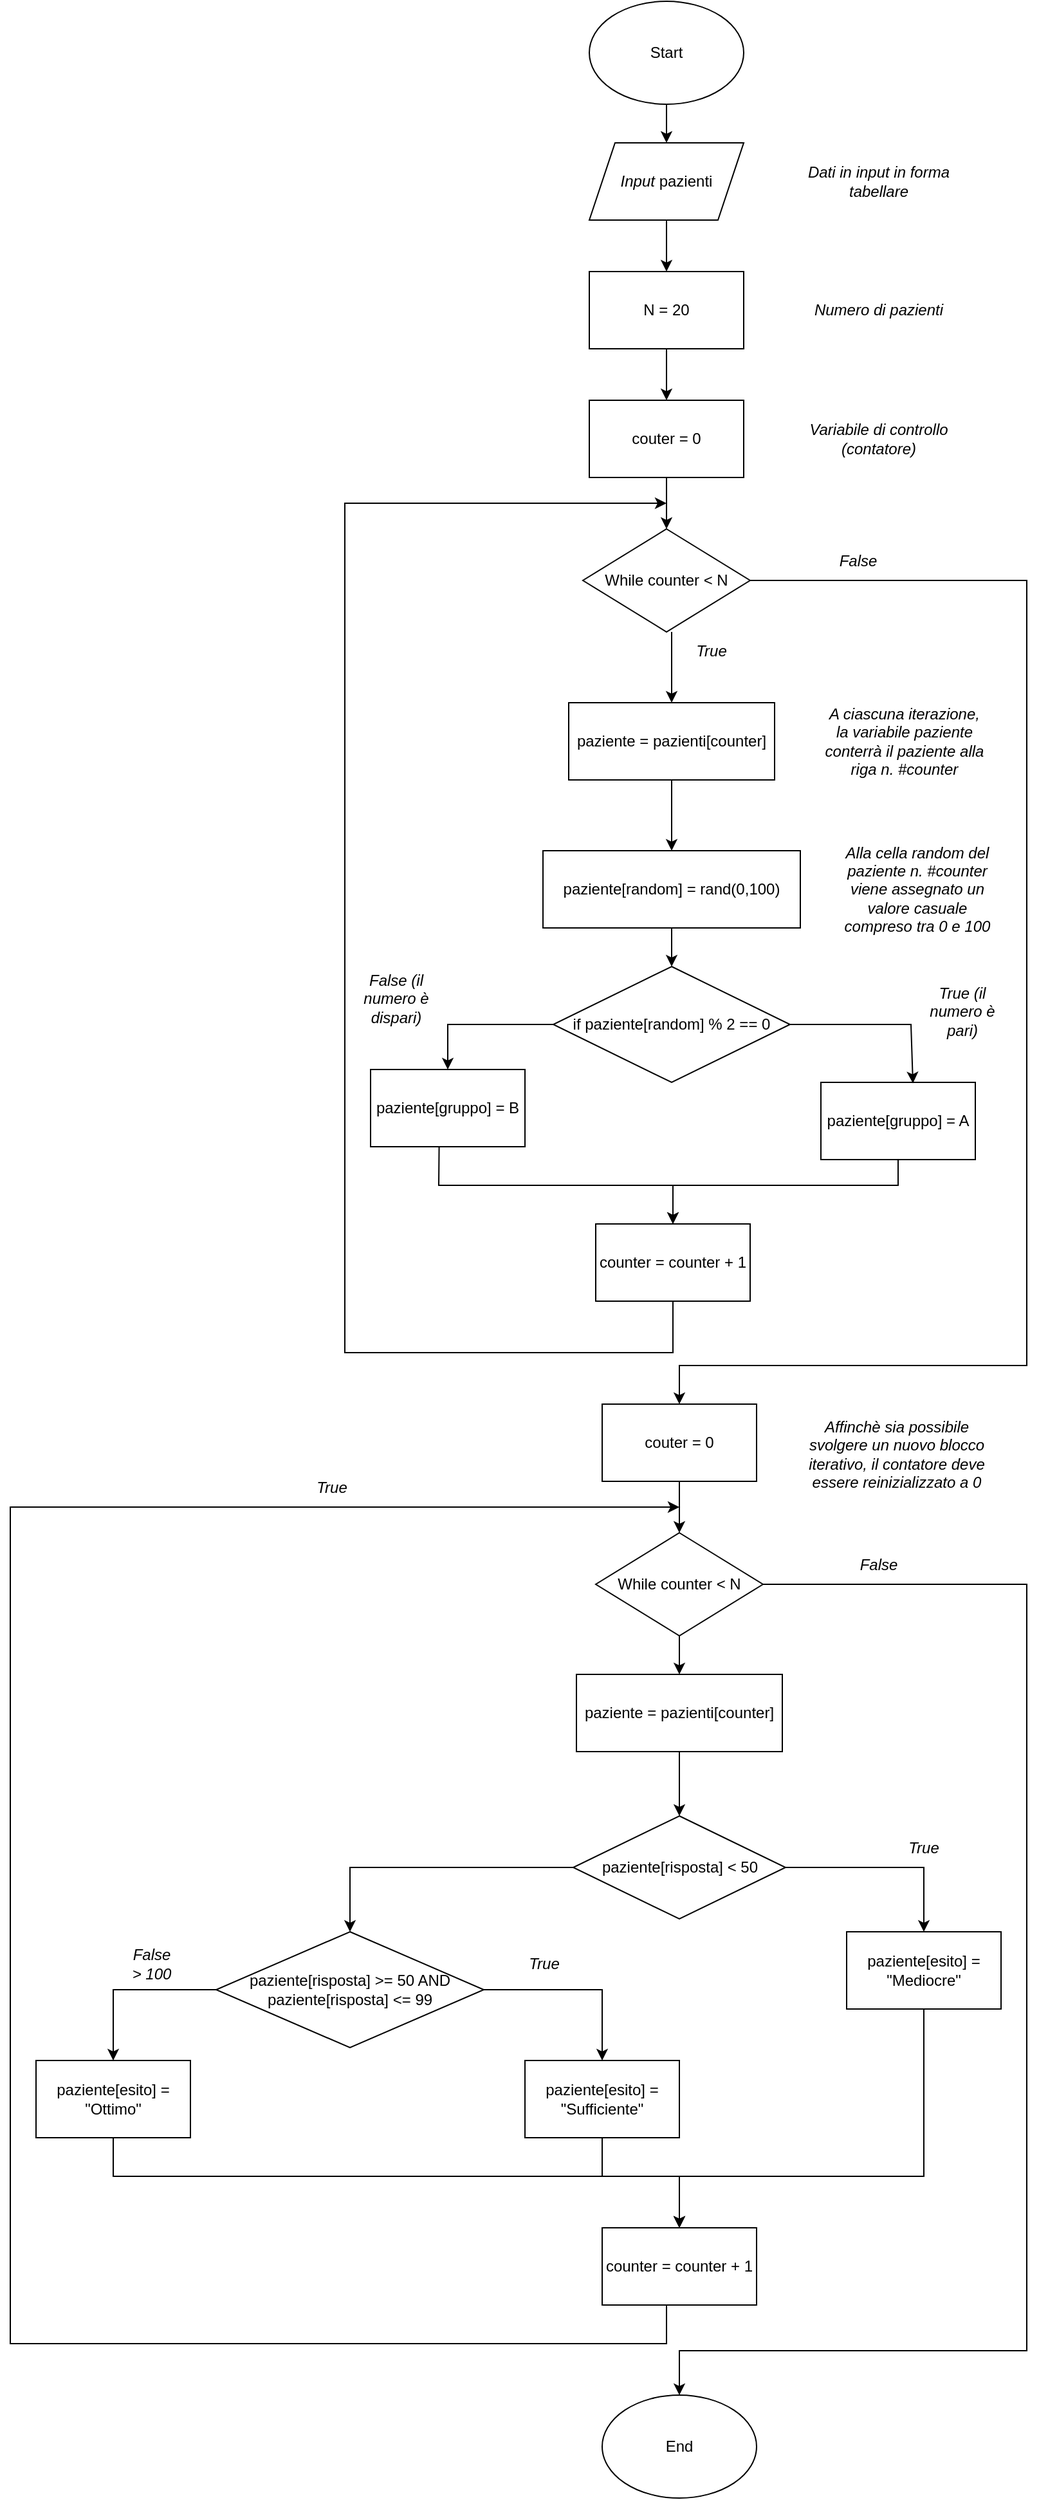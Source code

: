 <mxfile version="15.8.9" type="device"><diagram id="C5RBs43oDa-KdzZeNtuy" name="Page-1"><mxGraphModel dx="2315" dy="641" grid="1" gridSize="10" guides="1" tooltips="1" connect="1" arrows="1" fold="1" page="1" pageScale="1" pageWidth="827" pageHeight="1169" math="0" shadow="0"><root><mxCell id="WIyWlLk6GJQsqaUBKTNV-0"/><mxCell id="WIyWlLk6GJQsqaUBKTNV-1" parent="WIyWlLk6GJQsqaUBKTNV-0"/><mxCell id="w5Un_mV4RhR3Q-d3v7OH-0" value="Start" style="ellipse;whiteSpace=wrap;html=1;" parent="WIyWlLk6GJQsqaUBKTNV-1" vertex="1"><mxGeometry x="350" y="10" width="120" height="80" as="geometry"/></mxCell><mxCell id="w5Un_mV4RhR3Q-d3v7OH-2" value="&lt;i&gt;Dati in input in forma tabellare&lt;/i&gt;" style="text;html=1;strokeColor=none;fillColor=none;align=center;verticalAlign=middle;whiteSpace=wrap;rounded=0;" parent="WIyWlLk6GJQsqaUBKTNV-1" vertex="1"><mxGeometry x="510" y="135" width="130" height="30" as="geometry"/></mxCell><mxCell id="w5Un_mV4RhR3Q-d3v7OH-3" value="" style="endArrow=classic;html=1;rounded=0;exitX=0.5;exitY=1;exitDx=0;exitDy=0;entryX=0.5;entryY=0;entryDx=0;entryDy=0;" parent="WIyWlLk6GJQsqaUBKTNV-1" source="w5Un_mV4RhR3Q-d3v7OH-0" target="qBNp529whACu4S5oDpGD-0" edge="1"><mxGeometry width="50" height="50" relative="1" as="geometry"><mxPoint x="390" y="420" as="sourcePoint"/><mxPoint x="410" y="120" as="targetPoint"/></mxGeometry></mxCell><mxCell id="w5Un_mV4RhR3Q-d3v7OH-4" value="N = 20" style="rounded=0;whiteSpace=wrap;html=1;" parent="WIyWlLk6GJQsqaUBKTNV-1" vertex="1"><mxGeometry x="350" y="220" width="120" height="60" as="geometry"/></mxCell><mxCell id="w5Un_mV4RhR3Q-d3v7OH-5" value="&lt;i&gt;Numero di pazienti&lt;/i&gt;" style="text;html=1;strokeColor=none;fillColor=none;align=center;verticalAlign=middle;whiteSpace=wrap;rounded=0;" parent="WIyWlLk6GJQsqaUBKTNV-1" vertex="1"><mxGeometry x="510" y="235" width="130" height="30" as="geometry"/></mxCell><mxCell id="w5Un_mV4RhR3Q-d3v7OH-6" value="" style="endArrow=classic;html=1;rounded=0;entryX=0.5;entryY=0;entryDx=0;entryDy=0;exitX=0.5;exitY=1;exitDx=0;exitDy=0;" parent="WIyWlLk6GJQsqaUBKTNV-1" source="qBNp529whACu4S5oDpGD-0" target="w5Un_mV4RhR3Q-d3v7OH-4" edge="1"><mxGeometry width="50" height="50" relative="1" as="geometry"><mxPoint x="410" y="180" as="sourcePoint"/><mxPoint x="414" y="230" as="targetPoint"/></mxGeometry></mxCell><mxCell id="w5Un_mV4RhR3Q-d3v7OH-8" value="couter = 0" style="rounded=0;whiteSpace=wrap;html=1;" parent="WIyWlLk6GJQsqaUBKTNV-1" vertex="1"><mxGeometry x="350" y="320" width="120" height="60" as="geometry"/></mxCell><mxCell id="w5Un_mV4RhR3Q-d3v7OH-9" value="" style="endArrow=classic;html=1;rounded=0;entryX=0.5;entryY=0;entryDx=0;entryDy=0;" parent="WIyWlLk6GJQsqaUBKTNV-1" source="w5Un_mV4RhR3Q-d3v7OH-4" target="w5Un_mV4RhR3Q-d3v7OH-8" edge="1"><mxGeometry width="50" height="50" relative="1" as="geometry"><mxPoint x="390" y="400" as="sourcePoint"/><mxPoint x="440" y="350" as="targetPoint"/></mxGeometry></mxCell><mxCell id="w5Un_mV4RhR3Q-d3v7OH-10" value="&lt;i&gt;Variabile di controllo&lt;br&gt;(contatore)&lt;br&gt;&lt;/i&gt;" style="text;html=1;strokeColor=none;fillColor=none;align=center;verticalAlign=middle;whiteSpace=wrap;rounded=0;" parent="WIyWlLk6GJQsqaUBKTNV-1" vertex="1"><mxGeometry x="510" y="335" width="130" height="30" as="geometry"/></mxCell><mxCell id="w5Un_mV4RhR3Q-d3v7OH-11" value="While counter &amp;lt; N" style="rhombus;whiteSpace=wrap;html=1;" parent="WIyWlLk6GJQsqaUBKTNV-1" vertex="1"><mxGeometry x="345" y="420" width="130" height="80" as="geometry"/></mxCell><mxCell id="w5Un_mV4RhR3Q-d3v7OH-12" value="" style="endArrow=classic;html=1;rounded=0;entryX=0.5;entryY=0;entryDx=0;entryDy=0;exitX=0.5;exitY=1;exitDx=0;exitDy=0;" parent="WIyWlLk6GJQsqaUBKTNV-1" source="w5Un_mV4RhR3Q-d3v7OH-8" target="w5Un_mV4RhR3Q-d3v7OH-11" edge="1"><mxGeometry width="50" height="50" relative="1" as="geometry"><mxPoint x="390" y="410" as="sourcePoint"/><mxPoint x="440" y="360" as="targetPoint"/></mxGeometry></mxCell><mxCell id="w5Un_mV4RhR3Q-d3v7OH-13" value="paziente = pazienti[counter]" style="rounded=0;whiteSpace=wrap;html=1;" parent="WIyWlLk6GJQsqaUBKTNV-1" vertex="1"><mxGeometry x="334" y="555" width="160" height="60" as="geometry"/></mxCell><mxCell id="w5Un_mV4RhR3Q-d3v7OH-14" value="" style="endArrow=classic;html=1;rounded=0;" parent="WIyWlLk6GJQsqaUBKTNV-1" target="w5Un_mV4RhR3Q-d3v7OH-13" edge="1"><mxGeometry width="50" height="50" relative="1" as="geometry"><mxPoint x="414" y="500" as="sourcePoint"/><mxPoint x="400" y="440" as="targetPoint"/></mxGeometry></mxCell><mxCell id="w5Un_mV4RhR3Q-d3v7OH-15" value="&lt;i&gt;True&lt;br&gt;&lt;/i&gt;" style="text;html=1;strokeColor=none;fillColor=none;align=center;verticalAlign=middle;whiteSpace=wrap;rounded=0;" parent="WIyWlLk6GJQsqaUBKTNV-1" vertex="1"><mxGeometry x="380" y="500" width="130" height="30" as="geometry"/></mxCell><mxCell id="w5Un_mV4RhR3Q-d3v7OH-16" value="paziente[random] = rand(0,100)" style="rounded=0;whiteSpace=wrap;html=1;" parent="WIyWlLk6GJQsqaUBKTNV-1" vertex="1"><mxGeometry x="314" y="670" width="200" height="60" as="geometry"/></mxCell><mxCell id="w5Un_mV4RhR3Q-d3v7OH-19" value="" style="endArrow=classic;html=1;rounded=0;entryX=0.5;entryY=0;entryDx=0;entryDy=0;exitX=0.5;exitY=1;exitDx=0;exitDy=0;" parent="WIyWlLk6GJQsqaUBKTNV-1" source="w5Un_mV4RhR3Q-d3v7OH-13" target="w5Un_mV4RhR3Q-d3v7OH-16" edge="1"><mxGeometry width="50" height="50" relative="1" as="geometry"><mxPoint x="210" y="630" as="sourcePoint"/><mxPoint x="260" y="580" as="targetPoint"/></mxGeometry></mxCell><mxCell id="w5Un_mV4RhR3Q-d3v7OH-20" value="&lt;i&gt;A ciascuna iterazione, la variabile paziente&lt;br&gt;conterrà il paziente alla riga n. #counter&lt;br&gt;&lt;/i&gt;" style="text;html=1;strokeColor=none;fillColor=none;align=center;verticalAlign=middle;whiteSpace=wrap;rounded=0;" parent="WIyWlLk6GJQsqaUBKTNV-1" vertex="1"><mxGeometry x="530" y="570" width="130" height="30" as="geometry"/></mxCell><mxCell id="w5Un_mV4RhR3Q-d3v7OH-21" value="&lt;i&gt;Alla cella random del paziente n. #counter&lt;br&gt;viene assegnato un valore casuale compreso tra 0 e 100&lt;br&gt;&lt;/i&gt;" style="text;html=1;strokeColor=none;fillColor=none;align=center;verticalAlign=middle;whiteSpace=wrap;rounded=0;" parent="WIyWlLk6GJQsqaUBKTNV-1" vertex="1"><mxGeometry x="540" y="685" width="130" height="30" as="geometry"/></mxCell><mxCell id="w5Un_mV4RhR3Q-d3v7OH-23" value="" style="endArrow=classic;html=1;rounded=0;exitX=1;exitY=0.5;exitDx=0;exitDy=0;" parent="WIyWlLk6GJQsqaUBKTNV-1" source="w5Un_mV4RhR3Q-d3v7OH-11" edge="1" target="qBNp529whACu4S5oDpGD-19"><mxGeometry width="50" height="50" relative="1" as="geometry"><mxPoint x="240" y="610" as="sourcePoint"/><mxPoint x="420" y="1150" as="targetPoint"/><Array as="points"><mxPoint x="690" y="460"/><mxPoint x="690" y="940"/><mxPoint x="690" y="1070"/><mxPoint x="420" y="1070"/></Array></mxGeometry></mxCell><mxCell id="w5Un_mV4RhR3Q-d3v7OH-24" value="&lt;i&gt;False&lt;br&gt;&lt;/i&gt;" style="text;html=1;strokeColor=none;fillColor=none;align=center;verticalAlign=middle;whiteSpace=wrap;rounded=0;" parent="WIyWlLk6GJQsqaUBKTNV-1" vertex="1"><mxGeometry x="494" y="430" width="130" height="30" as="geometry"/></mxCell><mxCell id="qBNp529whACu4S5oDpGD-0" value="&lt;i&gt;Input &lt;/i&gt;pazienti" style="shape=parallelogram;perimeter=parallelogramPerimeter;whiteSpace=wrap;html=1;fixedSize=1;" vertex="1" parent="WIyWlLk6GJQsqaUBKTNV-1"><mxGeometry x="350" y="120" width="120" height="60" as="geometry"/></mxCell><mxCell id="qBNp529whACu4S5oDpGD-4" value="if paziente[random] % 2 == 0" style="rhombus;whiteSpace=wrap;html=1;" vertex="1" parent="WIyWlLk6GJQsqaUBKTNV-1"><mxGeometry x="322" y="760" width="184" height="90" as="geometry"/></mxCell><mxCell id="qBNp529whACu4S5oDpGD-5" value="paziente[gruppo] = A" style="rounded=0;whiteSpace=wrap;html=1;" vertex="1" parent="WIyWlLk6GJQsqaUBKTNV-1"><mxGeometry x="530" y="850" width="120" height="60" as="geometry"/></mxCell><mxCell id="qBNp529whACu4S5oDpGD-6" value="" style="endArrow=classic;html=1;rounded=0;exitX=1;exitY=0.5;exitDx=0;exitDy=0;entryX=0.596;entryY=0.012;entryDx=0;entryDy=0;entryPerimeter=0;" edge="1" parent="WIyWlLk6GJQsqaUBKTNV-1" source="qBNp529whACu4S5oDpGD-4" target="qBNp529whACu4S5oDpGD-5"><mxGeometry width="50" height="50" relative="1" as="geometry"><mxPoint x="460" y="700" as="sourcePoint"/><mxPoint x="630" y="810" as="targetPoint"/><Array as="points"><mxPoint x="600" y="805"/></Array></mxGeometry></mxCell><mxCell id="qBNp529whACu4S5oDpGD-8" value="&lt;i&gt;True (il numero è pari)&lt;/i&gt;" style="text;html=1;strokeColor=none;fillColor=none;align=center;verticalAlign=middle;whiteSpace=wrap;rounded=0;" vertex="1" parent="WIyWlLk6GJQsqaUBKTNV-1"><mxGeometry x="610" y="780" width="60" height="30" as="geometry"/></mxCell><mxCell id="qBNp529whACu4S5oDpGD-9" value="paziente[gruppo] = B" style="rounded=0;whiteSpace=wrap;html=1;" vertex="1" parent="WIyWlLk6GJQsqaUBKTNV-1"><mxGeometry x="180" y="840" width="120" height="60" as="geometry"/></mxCell><mxCell id="qBNp529whACu4S5oDpGD-10" value="" style="endArrow=classic;html=1;rounded=0;exitX=0;exitY=0.5;exitDx=0;exitDy=0;entryX=0.5;entryY=0;entryDx=0;entryDy=0;" edge="1" parent="WIyWlLk6GJQsqaUBKTNV-1" source="qBNp529whACu4S5oDpGD-4" target="qBNp529whACu4S5oDpGD-9"><mxGeometry width="50" height="50" relative="1" as="geometry"><mxPoint x="130" y="794.28" as="sourcePoint"/><mxPoint x="217.52" y="840" as="targetPoint"/><Array as="points"><mxPoint x="240" y="805"/></Array></mxGeometry></mxCell><mxCell id="qBNp529whACu4S5oDpGD-11" value="&lt;i&gt;False&amp;nbsp;(il numero è dispari)&lt;br&gt;&lt;/i&gt;" style="text;html=1;strokeColor=none;fillColor=none;align=center;verticalAlign=middle;whiteSpace=wrap;rounded=0;" vertex="1" parent="WIyWlLk6GJQsqaUBKTNV-1"><mxGeometry x="170" y="770" width="60" height="30" as="geometry"/></mxCell><mxCell id="qBNp529whACu4S5oDpGD-13" value="" style="endArrow=classic;html=1;rounded=0;exitX=0.5;exitY=1;exitDx=0;exitDy=0;" edge="1" parent="WIyWlLk6GJQsqaUBKTNV-1" source="w5Un_mV4RhR3Q-d3v7OH-16" target="qBNp529whACu4S5oDpGD-4"><mxGeometry width="50" height="50" relative="1" as="geometry"><mxPoint x="380" y="750" as="sourcePoint"/><mxPoint x="414" y="770" as="targetPoint"/></mxGeometry></mxCell><mxCell id="qBNp529whACu4S5oDpGD-14" value="counter = counter + 1" style="rounded=0;whiteSpace=wrap;html=1;" vertex="1" parent="WIyWlLk6GJQsqaUBKTNV-1"><mxGeometry x="355" y="960" width="120" height="60" as="geometry"/></mxCell><mxCell id="qBNp529whACu4S5oDpGD-15" value="" style="endArrow=classic;html=1;rounded=0;entryX=0.5;entryY=0;entryDx=0;entryDy=0;exitX=0.5;exitY=1;exitDx=0;exitDy=0;" edge="1" parent="WIyWlLk6GJQsqaUBKTNV-1" source="qBNp529whACu4S5oDpGD-5" target="qBNp529whACu4S5oDpGD-14"><mxGeometry width="50" height="50" relative="1" as="geometry"><mxPoint x="430" y="790" as="sourcePoint"/><mxPoint x="480" y="740" as="targetPoint"/><Array as="points"><mxPoint x="590" y="930"/><mxPoint x="415" y="930"/></Array></mxGeometry></mxCell><mxCell id="qBNp529whACu4S5oDpGD-16" value="" style="endArrow=classic;html=1;rounded=0;exitX=0.444;exitY=0.997;exitDx=0;exitDy=0;exitPerimeter=0;" edge="1" parent="WIyWlLk6GJQsqaUBKTNV-1" source="qBNp529whACu4S5oDpGD-9" target="qBNp529whACu4S5oDpGD-14"><mxGeometry width="50" height="50" relative="1" as="geometry"><mxPoint x="240" y="920" as="sourcePoint"/><mxPoint x="420" y="950" as="targetPoint"/><Array as="points"><mxPoint x="233" y="930"/><mxPoint x="415" y="930"/></Array></mxGeometry></mxCell><mxCell id="qBNp529whACu4S5oDpGD-17" value="" style="endArrow=classic;html=1;rounded=0;" edge="1" parent="WIyWlLk6GJQsqaUBKTNV-1" source="qBNp529whACu4S5oDpGD-14"><mxGeometry width="50" height="50" relative="1" as="geometry"><mxPoint x="420" y="1050" as="sourcePoint"/><mxPoint x="410" y="400" as="targetPoint"/><Array as="points"><mxPoint x="415" y="1060"/><mxPoint x="160" y="1060"/><mxPoint x="160" y="400"/></Array></mxGeometry></mxCell><mxCell id="qBNp529whACu4S5oDpGD-18" value="While counter &amp;lt; N" style="rhombus;whiteSpace=wrap;html=1;" vertex="1" parent="WIyWlLk6GJQsqaUBKTNV-1"><mxGeometry x="355" y="1200" width="130" height="80" as="geometry"/></mxCell><mxCell id="qBNp529whACu4S5oDpGD-19" value="couter = 0" style="rounded=0;whiteSpace=wrap;html=1;" vertex="1" parent="WIyWlLk6GJQsqaUBKTNV-1"><mxGeometry x="360" y="1100" width="120" height="60" as="geometry"/></mxCell><mxCell id="qBNp529whACu4S5oDpGD-20" value="" style="endArrow=classic;html=1;rounded=0;exitX=0.5;exitY=1;exitDx=0;exitDy=0;" edge="1" parent="WIyWlLk6GJQsqaUBKTNV-1" source="qBNp529whACu4S5oDpGD-19" target="qBNp529whACu4S5oDpGD-18"><mxGeometry width="50" height="50" relative="1" as="geometry"><mxPoint x="400" y="980" as="sourcePoint"/><mxPoint x="450" y="930" as="targetPoint"/></mxGeometry></mxCell><mxCell id="qBNp529whACu4S5oDpGD-21" value="paziente = pazienti[counter]" style="rounded=0;whiteSpace=wrap;html=1;" vertex="1" parent="WIyWlLk6GJQsqaUBKTNV-1"><mxGeometry x="340" y="1310" width="160" height="60" as="geometry"/></mxCell><mxCell id="qBNp529whACu4S5oDpGD-22" value="" style="endArrow=classic;html=1;rounded=0;exitX=0.5;exitY=1;exitDx=0;exitDy=0;" edge="1" parent="WIyWlLk6GJQsqaUBKTNV-1" source="qBNp529whACu4S5oDpGD-18" target="qBNp529whACu4S5oDpGD-21"><mxGeometry width="50" height="50" relative="1" as="geometry"><mxPoint x="490" y="1190" as="sourcePoint"/><mxPoint x="540" y="1140" as="targetPoint"/></mxGeometry></mxCell><mxCell id="qBNp529whACu4S5oDpGD-23" value="paziente[risposta] &amp;lt; 50" style="rhombus;whiteSpace=wrap;html=1;" vertex="1" parent="WIyWlLk6GJQsqaUBKTNV-1"><mxGeometry x="337.5" y="1420" width="165" height="80" as="geometry"/></mxCell><mxCell id="qBNp529whACu4S5oDpGD-24" value="paziente[esito] = &quot;Mediocre&quot;" style="rounded=0;whiteSpace=wrap;html=1;" vertex="1" parent="WIyWlLk6GJQsqaUBKTNV-1"><mxGeometry x="550" y="1510" width="120" height="60" as="geometry"/></mxCell><mxCell id="qBNp529whACu4S5oDpGD-25" value="" style="endArrow=classic;html=1;rounded=0;exitX=1;exitY=0.5;exitDx=0;exitDy=0;" edge="1" parent="WIyWlLk6GJQsqaUBKTNV-1" source="qBNp529whACu4S5oDpGD-23" target="qBNp529whACu4S5oDpGD-24"><mxGeometry width="50" height="50" relative="1" as="geometry"><mxPoint x="440" y="1320" as="sourcePoint"/><mxPoint x="490" y="1270" as="targetPoint"/><Array as="points"><mxPoint x="610" y="1460"/></Array></mxGeometry></mxCell><mxCell id="qBNp529whACu4S5oDpGD-26" value="&lt;i&gt;True&lt;/i&gt;" style="text;html=1;strokeColor=none;fillColor=none;align=center;verticalAlign=middle;whiteSpace=wrap;rounded=0;" vertex="1" parent="WIyWlLk6GJQsqaUBKTNV-1"><mxGeometry x="580" y="1430" width="60" height="30" as="geometry"/></mxCell><mxCell id="qBNp529whACu4S5oDpGD-28" value="" style="endArrow=classic;html=1;rounded=0;exitX=0.5;exitY=1;exitDx=0;exitDy=0;" edge="1" parent="WIyWlLk6GJQsqaUBKTNV-1" source="qBNp529whACu4S5oDpGD-21" target="qBNp529whACu4S5oDpGD-23"><mxGeometry width="50" height="50" relative="1" as="geometry"><mxPoint x="410" y="1350" as="sourcePoint"/><mxPoint x="460" y="1300" as="targetPoint"/></mxGeometry></mxCell><mxCell id="qBNp529whACu4S5oDpGD-29" value="paziente[risposta] &amp;gt;= 50 AND paziente[risposta] &amp;lt;= 99" style="rhombus;whiteSpace=wrap;html=1;" vertex="1" parent="WIyWlLk6GJQsqaUBKTNV-1"><mxGeometry x="60" y="1510" width="208" height="90" as="geometry"/></mxCell><mxCell id="qBNp529whACu4S5oDpGD-30" value="" style="endArrow=classic;html=1;rounded=0;exitX=0;exitY=0.5;exitDx=0;exitDy=0;entryX=0.5;entryY=0;entryDx=0;entryDy=0;" edge="1" parent="WIyWlLk6GJQsqaUBKTNV-1" source="qBNp529whACu4S5oDpGD-23" target="qBNp529whACu4S5oDpGD-29"><mxGeometry width="50" height="50" relative="1" as="geometry"><mxPoint x="410" y="1350" as="sourcePoint"/><mxPoint x="217" y="1520" as="targetPoint"/><Array as="points"><mxPoint x="164" y="1460"/></Array></mxGeometry></mxCell><mxCell id="qBNp529whACu4S5oDpGD-31" value="&lt;i&gt;False&lt;br&gt;&amp;gt; 100&lt;/i&gt;" style="text;html=1;strokeColor=none;fillColor=none;align=center;verticalAlign=middle;whiteSpace=wrap;rounded=0;" vertex="1" parent="WIyWlLk6GJQsqaUBKTNV-1"><mxGeometry x="-20" y="1520" width="60" height="30" as="geometry"/></mxCell><mxCell id="qBNp529whACu4S5oDpGD-34" value="&lt;i&gt;Affinchè sia possibile svolgere un nuovo blocco iterativo, il contatore deve essere reinizializzato a 0&lt;br&gt;&lt;/i&gt;" style="text;html=1;strokeColor=none;fillColor=none;align=center;verticalAlign=middle;whiteSpace=wrap;rounded=0;" vertex="1" parent="WIyWlLk6GJQsqaUBKTNV-1"><mxGeometry x="514" y="1114" width="150" height="50" as="geometry"/></mxCell><mxCell id="qBNp529whACu4S5oDpGD-38" value="paziente[esito] = &quot;Sufficiente&quot;" style="rounded=0;whiteSpace=wrap;html=1;" vertex="1" parent="WIyWlLk6GJQsqaUBKTNV-1"><mxGeometry x="300" y="1610" width="120" height="60" as="geometry"/></mxCell><mxCell id="qBNp529whACu4S5oDpGD-39" value="paziente[esito] = &quot;Ottimo&quot;" style="rounded=0;whiteSpace=wrap;html=1;" vertex="1" parent="WIyWlLk6GJQsqaUBKTNV-1"><mxGeometry x="-80" y="1610" width="120" height="60" as="geometry"/></mxCell><mxCell id="qBNp529whACu4S5oDpGD-40" value="" style="endArrow=classic;html=1;rounded=0;exitX=0;exitY=0.5;exitDx=0;exitDy=0;entryX=0.5;entryY=0;entryDx=0;entryDy=0;" edge="1" parent="WIyWlLk6GJQsqaUBKTNV-1" source="qBNp529whACu4S5oDpGD-29" target="qBNp529whACu4S5oDpGD-39"><mxGeometry width="50" height="50" relative="1" as="geometry"><mxPoint x="93.5" y="1560" as="sourcePoint"/><mxPoint x="-80" y="1610" as="targetPoint"/><Array as="points"><mxPoint x="-20" y="1555"/></Array></mxGeometry></mxCell><mxCell id="qBNp529whACu4S5oDpGD-41" value="" style="endArrow=classic;html=1;rounded=0;entryX=0.5;entryY=0;entryDx=0;entryDy=0;" edge="1" parent="WIyWlLk6GJQsqaUBKTNV-1" source="qBNp529whACu4S5oDpGD-29" target="qBNp529whACu4S5oDpGD-38"><mxGeometry width="50" height="50" relative="1" as="geometry"><mxPoint x="260" y="1555" as="sourcePoint"/><mxPoint x="375.5" y="1610" as="targetPoint"/><Array as="points"><mxPoint x="360" y="1555"/></Array></mxGeometry></mxCell><mxCell id="qBNp529whACu4S5oDpGD-44" value="&lt;i&gt;True&lt;/i&gt;" style="text;html=1;strokeColor=none;fillColor=none;align=center;verticalAlign=middle;whiteSpace=wrap;rounded=0;" vertex="1" parent="WIyWlLk6GJQsqaUBKTNV-1"><mxGeometry x="285" y="1520" width="60" height="30" as="geometry"/></mxCell><mxCell id="qBNp529whACu4S5oDpGD-45" value="counter = counter + 1" style="rounded=0;whiteSpace=wrap;html=1;" vertex="1" parent="WIyWlLk6GJQsqaUBKTNV-1"><mxGeometry x="360" y="1740" width="120" height="60" as="geometry"/></mxCell><mxCell id="qBNp529whACu4S5oDpGD-46" value="" style="endArrow=classic;html=1;rounded=0;exitX=0.5;exitY=1;exitDx=0;exitDy=0;entryX=0.5;entryY=0;entryDx=0;entryDy=0;" edge="1" parent="WIyWlLk6GJQsqaUBKTNV-1" source="qBNp529whACu4S5oDpGD-24" target="qBNp529whACu4S5oDpGD-45"><mxGeometry width="50" height="50" relative="1" as="geometry"><mxPoint x="450" y="1670" as="sourcePoint"/><mxPoint x="420" y="1720" as="targetPoint"/><Array as="points"><mxPoint x="610" y="1700"/><mxPoint x="420" y="1700"/></Array></mxGeometry></mxCell><mxCell id="qBNp529whACu4S5oDpGD-48" value="" style="endArrow=classic;html=1;rounded=0;exitX=0.5;exitY=1;exitDx=0;exitDy=0;entryX=0.5;entryY=0;entryDx=0;entryDy=0;" edge="1" parent="WIyWlLk6GJQsqaUBKTNV-1" source="qBNp529whACu4S5oDpGD-38" target="qBNp529whACu4S5oDpGD-45"><mxGeometry width="50" height="50" relative="1" as="geometry"><mxPoint x="550" y="1550" as="sourcePoint"/><mxPoint x="360" y="1710" as="targetPoint"/><Array as="points"><mxPoint x="360" y="1700"/><mxPoint x="420" y="1700"/></Array></mxGeometry></mxCell><mxCell id="qBNp529whACu4S5oDpGD-49" value="" style="endArrow=classic;html=1;rounded=0;exitX=0.5;exitY=1;exitDx=0;exitDy=0;entryX=0.5;entryY=0;entryDx=0;entryDy=0;" edge="1" parent="WIyWlLk6GJQsqaUBKTNV-1" source="qBNp529whACu4S5oDpGD-39" target="qBNp529whACu4S5oDpGD-45"><mxGeometry width="50" height="50" relative="1" as="geometry"><mxPoint x="30" y="1690" as="sourcePoint"/><mxPoint x="340" y="1700" as="targetPoint"/><Array as="points"><mxPoint x="-20" y="1700"/><mxPoint x="420" y="1700"/></Array></mxGeometry></mxCell><mxCell id="qBNp529whACu4S5oDpGD-50" value="" style="endArrow=classic;html=1;rounded=0;entryX=0.5;entryY=0;entryDx=0;entryDy=0;" edge="1" parent="WIyWlLk6GJQsqaUBKTNV-1" source="qBNp529whACu4S5oDpGD-18" target="qBNp529whACu4S5oDpGD-54"><mxGeometry width="50" height="50" relative="1" as="geometry"><mxPoint x="475" y="1215.5" as="sourcePoint"/><mxPoint x="420" y="1864.5" as="targetPoint"/><Array as="points"><mxPoint x="690" y="1240"/><mxPoint x="690" y="1695.5"/><mxPoint x="690" y="1835.5"/><mxPoint x="420" y="1835.5"/></Array></mxGeometry></mxCell><mxCell id="qBNp529whACu4S5oDpGD-51" value="&lt;i&gt;False&lt;br&gt;&lt;/i&gt;" style="text;html=1;strokeColor=none;fillColor=none;align=center;verticalAlign=middle;whiteSpace=wrap;rounded=0;" vertex="1" parent="WIyWlLk6GJQsqaUBKTNV-1"><mxGeometry x="510" y="1210" width="130" height="30" as="geometry"/></mxCell><mxCell id="qBNp529whACu4S5oDpGD-52" value="" style="endArrow=classic;html=1;rounded=0;" edge="1" parent="WIyWlLk6GJQsqaUBKTNV-1"><mxGeometry width="50" height="50" relative="1" as="geometry"><mxPoint x="410" y="1800" as="sourcePoint"/><mxPoint x="420" y="1180" as="targetPoint"/><Array as="points"><mxPoint x="410" y="1830"/><mxPoint x="-100" y="1830"/><mxPoint x="-100" y="1180"/></Array></mxGeometry></mxCell><mxCell id="qBNp529whACu4S5oDpGD-53" value="&lt;i&gt;True&lt;/i&gt;" style="text;html=1;strokeColor=none;fillColor=none;align=center;verticalAlign=middle;whiteSpace=wrap;rounded=0;" vertex="1" parent="WIyWlLk6GJQsqaUBKTNV-1"><mxGeometry x="120" y="1150" width="60" height="30" as="geometry"/></mxCell><mxCell id="qBNp529whACu4S5oDpGD-54" value="End" style="ellipse;whiteSpace=wrap;html=1;" vertex="1" parent="WIyWlLk6GJQsqaUBKTNV-1"><mxGeometry x="360" y="1870" width="120" height="80" as="geometry"/></mxCell></root></mxGraphModel></diagram></mxfile>